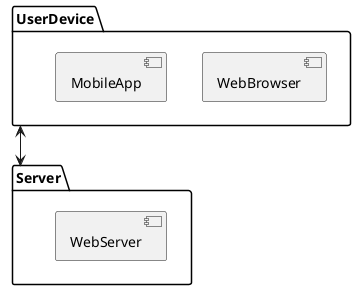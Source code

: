 @startuml
package UserDevice {
    component WebBrowser
    component MobileApp
}

package Server {
    component WebServer
}

UserDevice <-down-> Server

@enduml